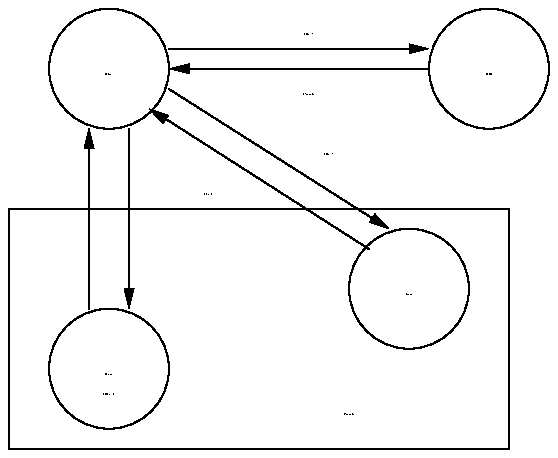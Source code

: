...\"
...\"  @OSF_COPYRIGHT@
...\"  COPYRIGHT NOTICE
...\"  Copyright (c) 1990, 1991, 1992, 1993 Open Software Foundation, Inc.
...\"  ALL RIGHTS RESERVED (DCE).  See the file named COPYRIGHT.DCE in the
...\"  src directory for the full copyright text.
...\"
...\"
...\" HISTORY
...\" $Log: 3c_rpc_02.pic,v $
...\" Revision 1.1.2.4  1994/09/14  21:07:58  willie
...\" 	{enh, 11783, R1.1}
...\" 	Changed rpcd to dced.
...\" 	[1994/09/14  21:07:37  willie]
...\"
...\" Revision 1.1.2.3  1993/01/29  17:21:03  cjd
...\" 	Embedded copyright notice
...\" 	[1993/01/29  17:05:21  cjd]
...\" 
...\" Revision 1.1.2.2  1992/09/01  17:15:31  weir
...\" 	Moved
...\" 	[1992/09/01  17:01:55  weir]
...\" 
...\" Revision 1.1  1992/01/29  15:41:50  damon
...\" 	Initial revision
...\" 
...\" $EndLog$
...\"
...\" (c) Copyright 1991, Open Software Foundation, Inc. ALL RIGHTS RESERVED
.PS
scale = 80
"\fR\s10@Port X\s0\fP"  at 40, 24
"\fR\s10Node A\s0\fP"  at 136, 16
"\fR\s10\"Port X\"\s0\fP"  at 80, 104
"\fR\s10\"Node A\"\s0\fP"  at 120, 144
"\fR\s10\"Bank?\"\s0\fP"  at 128, 120
box  wid 200 ht 96 at 100, 48
line ->  from 168, 152 \
	to 64, 152 
"\fR\s10\"Bank?\"\s0\fP"  at 120, 168
"\fR\s10Server\s0\fP"  at 40, 32
circle radius 24 at 40, 32
"\fR\s10Client\s0\fP"  at 40, 152
circle radius 24 at 40, 152
"\fR\s10CDS\s0\fP"  at 192, 152
circle radius 24 at 192, 152
line ->  from 64, 160 \
	to 168, 160 
"\fB\s10dced\s0\fP"  at 160, 64
circle radius 24 at 160, 64
line ->  from 64, 144 \
	to 152, 88 
line ->  from 144, 80 \
	to 56, 136 
line ->  from 48, 128 \
	to 48, 56 
line ->  from 32, 56 \
	to 32, 128 
.PE

